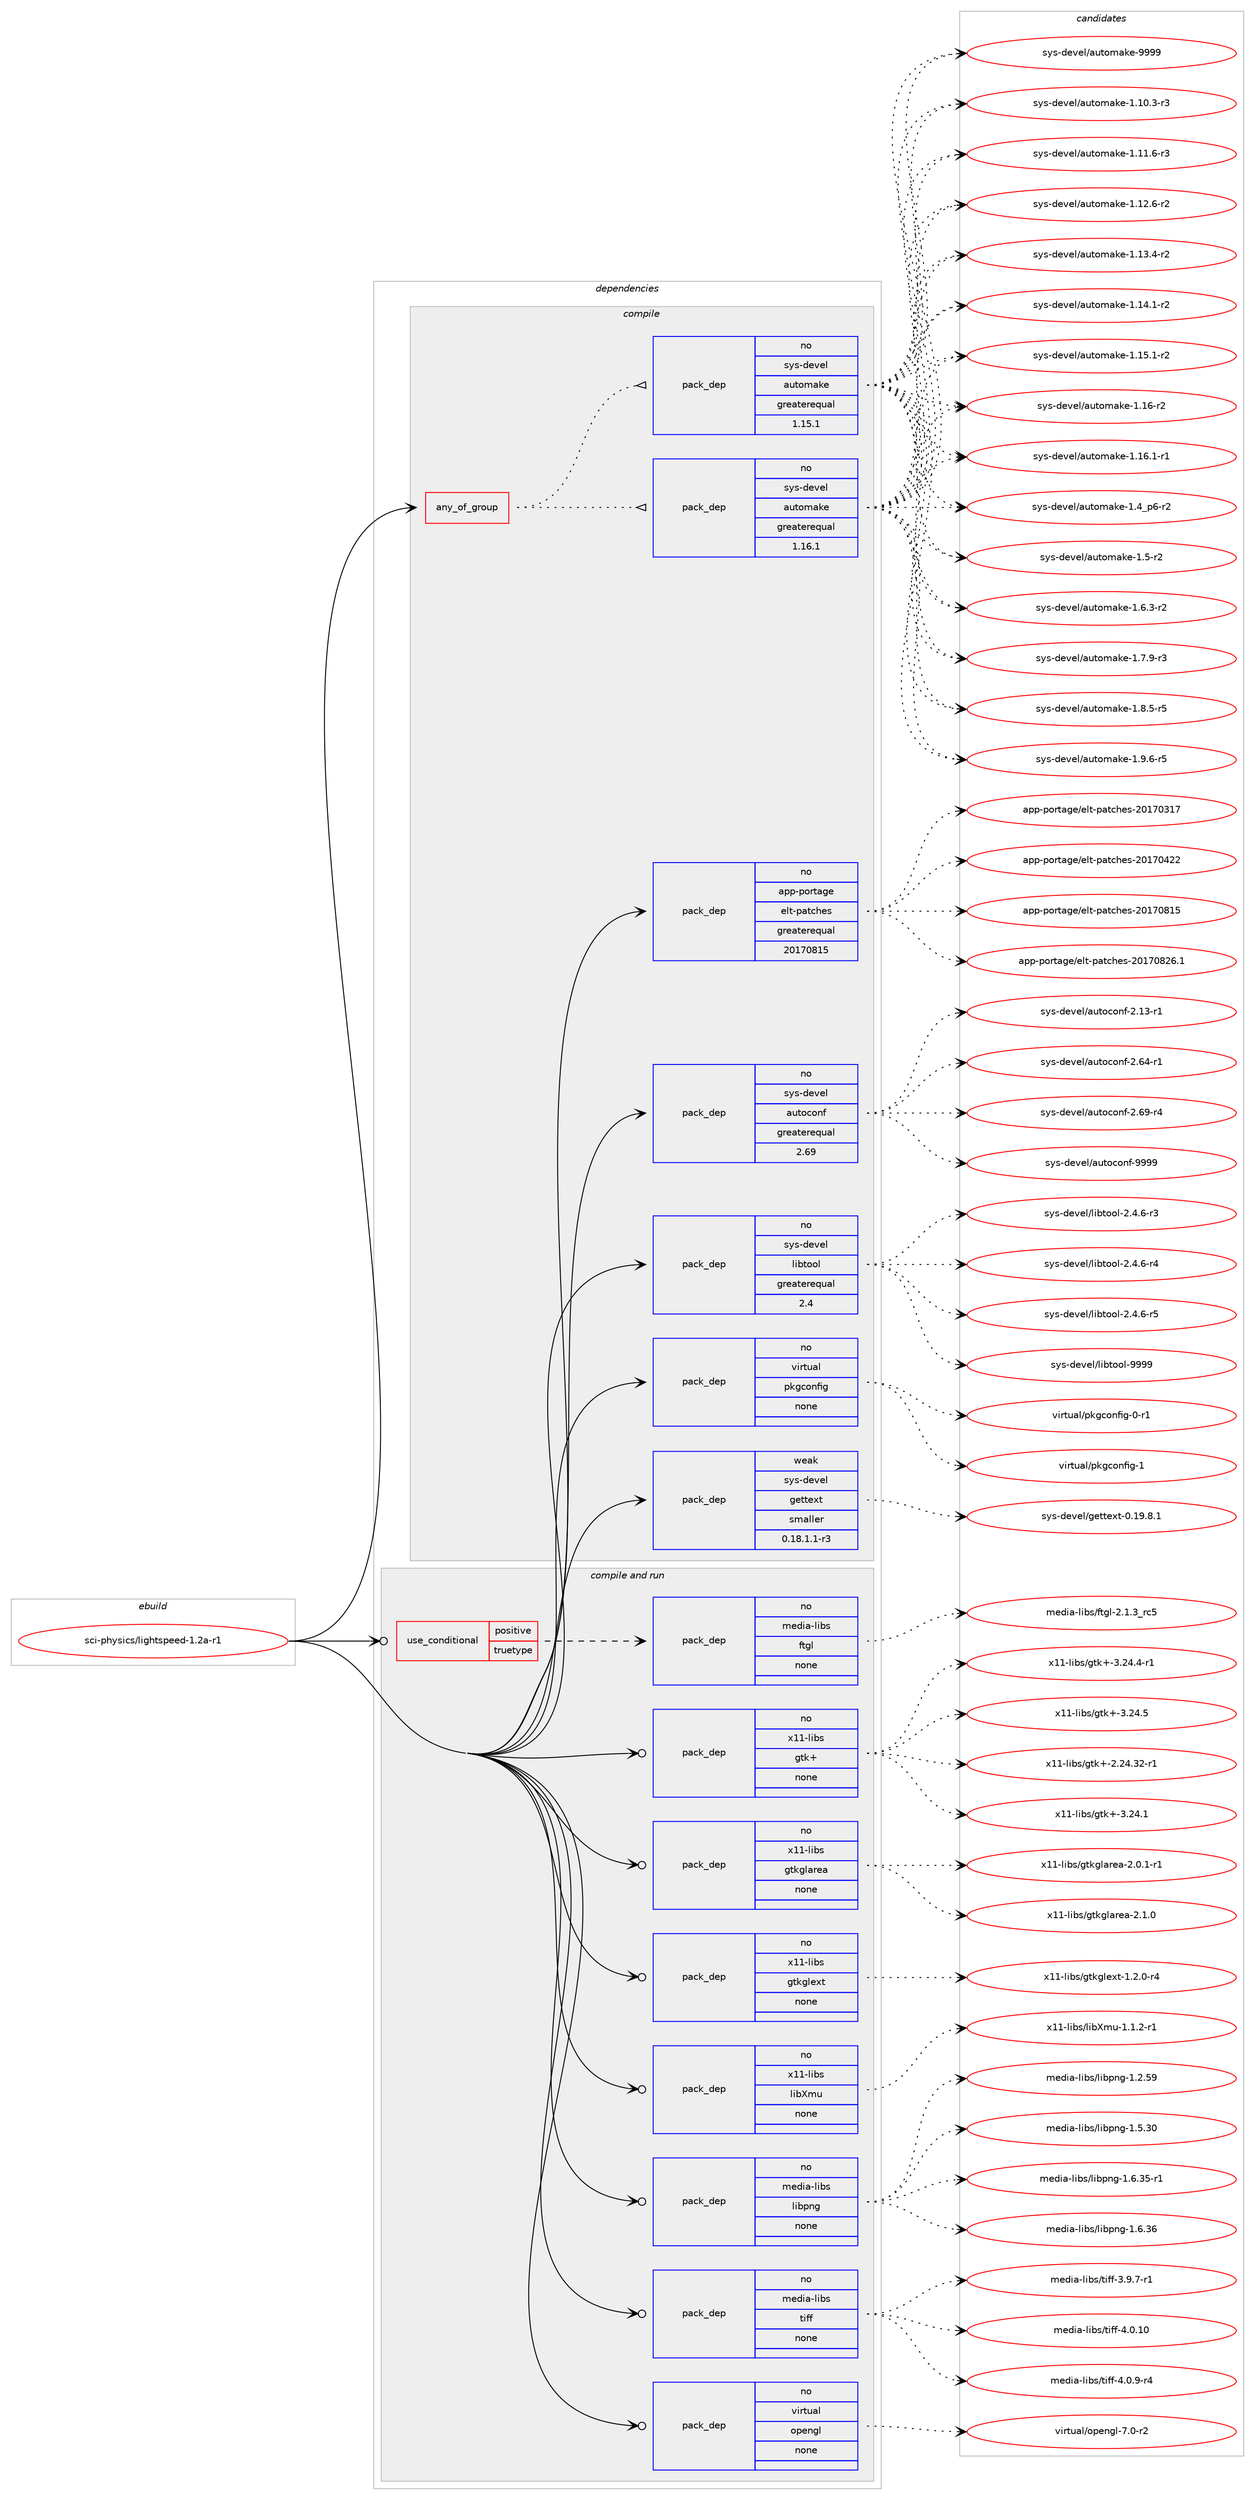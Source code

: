 digraph prolog {

# *************
# Graph options
# *************

newrank=true;
concentrate=true;
compound=true;
graph [rankdir=LR,fontname=Helvetica,fontsize=10,ranksep=1.5];#, ranksep=2.5, nodesep=0.2];
edge  [arrowhead=vee];
node  [fontname=Helvetica,fontsize=10];

# **********
# The ebuild
# **********

subgraph cluster_leftcol {
color=gray;
rank=same;
label=<<i>ebuild</i>>;
id [label="sci-physics/lightspeed-1.2a-r1", color=red, width=4, href="../sci-physics/lightspeed-1.2a-r1.svg"];
}

# ****************
# The dependencies
# ****************

subgraph cluster_midcol {
color=gray;
label=<<i>dependencies</i>>;
subgraph cluster_compile {
fillcolor="#eeeeee";
style=filled;
label=<<i>compile</i>>;
subgraph any27030 {
dependency1700782 [label=<<TABLE BORDER="0" CELLBORDER="1" CELLSPACING="0" CELLPADDING="4"><TR><TD CELLPADDING="10">any_of_group</TD></TR></TABLE>>, shape=none, color=red];subgraph pack1217771 {
dependency1700783 [label=<<TABLE BORDER="0" CELLBORDER="1" CELLSPACING="0" CELLPADDING="4" WIDTH="220"><TR><TD ROWSPAN="6" CELLPADDING="30">pack_dep</TD></TR><TR><TD WIDTH="110">no</TD></TR><TR><TD>sys-devel</TD></TR><TR><TD>automake</TD></TR><TR><TD>greaterequal</TD></TR><TR><TD>1.16.1</TD></TR></TABLE>>, shape=none, color=blue];
}
dependency1700782:e -> dependency1700783:w [weight=20,style="dotted",arrowhead="oinv"];
subgraph pack1217772 {
dependency1700784 [label=<<TABLE BORDER="0" CELLBORDER="1" CELLSPACING="0" CELLPADDING="4" WIDTH="220"><TR><TD ROWSPAN="6" CELLPADDING="30">pack_dep</TD></TR><TR><TD WIDTH="110">no</TD></TR><TR><TD>sys-devel</TD></TR><TR><TD>automake</TD></TR><TR><TD>greaterequal</TD></TR><TR><TD>1.15.1</TD></TR></TABLE>>, shape=none, color=blue];
}
dependency1700782:e -> dependency1700784:w [weight=20,style="dotted",arrowhead="oinv"];
}
id:e -> dependency1700782:w [weight=20,style="solid",arrowhead="vee"];
subgraph pack1217773 {
dependency1700785 [label=<<TABLE BORDER="0" CELLBORDER="1" CELLSPACING="0" CELLPADDING="4" WIDTH="220"><TR><TD ROWSPAN="6" CELLPADDING="30">pack_dep</TD></TR><TR><TD WIDTH="110">no</TD></TR><TR><TD>app-portage</TD></TR><TR><TD>elt-patches</TD></TR><TR><TD>greaterequal</TD></TR><TR><TD>20170815</TD></TR></TABLE>>, shape=none, color=blue];
}
id:e -> dependency1700785:w [weight=20,style="solid",arrowhead="vee"];
subgraph pack1217774 {
dependency1700786 [label=<<TABLE BORDER="0" CELLBORDER="1" CELLSPACING="0" CELLPADDING="4" WIDTH="220"><TR><TD ROWSPAN="6" CELLPADDING="30">pack_dep</TD></TR><TR><TD WIDTH="110">no</TD></TR><TR><TD>sys-devel</TD></TR><TR><TD>autoconf</TD></TR><TR><TD>greaterequal</TD></TR><TR><TD>2.69</TD></TR></TABLE>>, shape=none, color=blue];
}
id:e -> dependency1700786:w [weight=20,style="solid",arrowhead="vee"];
subgraph pack1217775 {
dependency1700787 [label=<<TABLE BORDER="0" CELLBORDER="1" CELLSPACING="0" CELLPADDING="4" WIDTH="220"><TR><TD ROWSPAN="6" CELLPADDING="30">pack_dep</TD></TR><TR><TD WIDTH="110">no</TD></TR><TR><TD>sys-devel</TD></TR><TR><TD>libtool</TD></TR><TR><TD>greaterequal</TD></TR><TR><TD>2.4</TD></TR></TABLE>>, shape=none, color=blue];
}
id:e -> dependency1700787:w [weight=20,style="solid",arrowhead="vee"];
subgraph pack1217776 {
dependency1700788 [label=<<TABLE BORDER="0" CELLBORDER="1" CELLSPACING="0" CELLPADDING="4" WIDTH="220"><TR><TD ROWSPAN="6" CELLPADDING="30">pack_dep</TD></TR><TR><TD WIDTH="110">no</TD></TR><TR><TD>virtual</TD></TR><TR><TD>pkgconfig</TD></TR><TR><TD>none</TD></TR><TR><TD></TD></TR></TABLE>>, shape=none, color=blue];
}
id:e -> dependency1700788:w [weight=20,style="solid",arrowhead="vee"];
subgraph pack1217777 {
dependency1700789 [label=<<TABLE BORDER="0" CELLBORDER="1" CELLSPACING="0" CELLPADDING="4" WIDTH="220"><TR><TD ROWSPAN="6" CELLPADDING="30">pack_dep</TD></TR><TR><TD WIDTH="110">weak</TD></TR><TR><TD>sys-devel</TD></TR><TR><TD>gettext</TD></TR><TR><TD>smaller</TD></TR><TR><TD>0.18.1.1-r3</TD></TR></TABLE>>, shape=none, color=blue];
}
id:e -> dependency1700789:w [weight=20,style="solid",arrowhead="vee"];
}
subgraph cluster_compileandrun {
fillcolor="#eeeeee";
style=filled;
label=<<i>compile and run</i>>;
subgraph cond455129 {
dependency1700790 [label=<<TABLE BORDER="0" CELLBORDER="1" CELLSPACING="0" CELLPADDING="4"><TR><TD ROWSPAN="3" CELLPADDING="10">use_conditional</TD></TR><TR><TD>positive</TD></TR><TR><TD>truetype</TD></TR></TABLE>>, shape=none, color=red];
subgraph pack1217778 {
dependency1700791 [label=<<TABLE BORDER="0" CELLBORDER="1" CELLSPACING="0" CELLPADDING="4" WIDTH="220"><TR><TD ROWSPAN="6" CELLPADDING="30">pack_dep</TD></TR><TR><TD WIDTH="110">no</TD></TR><TR><TD>media-libs</TD></TR><TR><TD>ftgl</TD></TR><TR><TD>none</TD></TR><TR><TD></TD></TR></TABLE>>, shape=none, color=blue];
}
dependency1700790:e -> dependency1700791:w [weight=20,style="dashed",arrowhead="vee"];
}
id:e -> dependency1700790:w [weight=20,style="solid",arrowhead="odotvee"];
subgraph pack1217779 {
dependency1700792 [label=<<TABLE BORDER="0" CELLBORDER="1" CELLSPACING="0" CELLPADDING="4" WIDTH="220"><TR><TD ROWSPAN="6" CELLPADDING="30">pack_dep</TD></TR><TR><TD WIDTH="110">no</TD></TR><TR><TD>media-libs</TD></TR><TR><TD>libpng</TD></TR><TR><TD>none</TD></TR><TR><TD></TD></TR></TABLE>>, shape=none, color=blue];
}
id:e -> dependency1700792:w [weight=20,style="solid",arrowhead="odotvee"];
subgraph pack1217780 {
dependency1700793 [label=<<TABLE BORDER="0" CELLBORDER="1" CELLSPACING="0" CELLPADDING="4" WIDTH="220"><TR><TD ROWSPAN="6" CELLPADDING="30">pack_dep</TD></TR><TR><TD WIDTH="110">no</TD></TR><TR><TD>media-libs</TD></TR><TR><TD>tiff</TD></TR><TR><TD>none</TD></TR><TR><TD></TD></TR></TABLE>>, shape=none, color=blue];
}
id:e -> dependency1700793:w [weight=20,style="solid",arrowhead="odotvee"];
subgraph pack1217781 {
dependency1700794 [label=<<TABLE BORDER="0" CELLBORDER="1" CELLSPACING="0" CELLPADDING="4" WIDTH="220"><TR><TD ROWSPAN="6" CELLPADDING="30">pack_dep</TD></TR><TR><TD WIDTH="110">no</TD></TR><TR><TD>virtual</TD></TR><TR><TD>opengl</TD></TR><TR><TD>none</TD></TR><TR><TD></TD></TR></TABLE>>, shape=none, color=blue];
}
id:e -> dependency1700794:w [weight=20,style="solid",arrowhead="odotvee"];
subgraph pack1217782 {
dependency1700795 [label=<<TABLE BORDER="0" CELLBORDER="1" CELLSPACING="0" CELLPADDING="4" WIDTH="220"><TR><TD ROWSPAN="6" CELLPADDING="30">pack_dep</TD></TR><TR><TD WIDTH="110">no</TD></TR><TR><TD>x11-libs</TD></TR><TR><TD>gtk+</TD></TR><TR><TD>none</TD></TR><TR><TD></TD></TR></TABLE>>, shape=none, color=blue];
}
id:e -> dependency1700795:w [weight=20,style="solid",arrowhead="odotvee"];
subgraph pack1217783 {
dependency1700796 [label=<<TABLE BORDER="0" CELLBORDER="1" CELLSPACING="0" CELLPADDING="4" WIDTH="220"><TR><TD ROWSPAN="6" CELLPADDING="30">pack_dep</TD></TR><TR><TD WIDTH="110">no</TD></TR><TR><TD>x11-libs</TD></TR><TR><TD>gtkglarea</TD></TR><TR><TD>none</TD></TR><TR><TD></TD></TR></TABLE>>, shape=none, color=blue];
}
id:e -> dependency1700796:w [weight=20,style="solid",arrowhead="odotvee"];
subgraph pack1217784 {
dependency1700797 [label=<<TABLE BORDER="0" CELLBORDER="1" CELLSPACING="0" CELLPADDING="4" WIDTH="220"><TR><TD ROWSPAN="6" CELLPADDING="30">pack_dep</TD></TR><TR><TD WIDTH="110">no</TD></TR><TR><TD>x11-libs</TD></TR><TR><TD>gtkglext</TD></TR><TR><TD>none</TD></TR><TR><TD></TD></TR></TABLE>>, shape=none, color=blue];
}
id:e -> dependency1700797:w [weight=20,style="solid",arrowhead="odotvee"];
subgraph pack1217785 {
dependency1700798 [label=<<TABLE BORDER="0" CELLBORDER="1" CELLSPACING="0" CELLPADDING="4" WIDTH="220"><TR><TD ROWSPAN="6" CELLPADDING="30">pack_dep</TD></TR><TR><TD WIDTH="110">no</TD></TR><TR><TD>x11-libs</TD></TR><TR><TD>libXmu</TD></TR><TR><TD>none</TD></TR><TR><TD></TD></TR></TABLE>>, shape=none, color=blue];
}
id:e -> dependency1700798:w [weight=20,style="solid",arrowhead="odotvee"];
}
subgraph cluster_run {
fillcolor="#eeeeee";
style=filled;
label=<<i>run</i>>;
}
}

# **************
# The candidates
# **************

subgraph cluster_choices {
rank=same;
color=gray;
label=<<i>candidates</i>>;

subgraph choice1217771 {
color=black;
nodesep=1;
choice11512111545100101118101108479711711611110997107101454946494846514511451 [label="sys-devel/automake-1.10.3-r3", color=red, width=4,href="../sys-devel/automake-1.10.3-r3.svg"];
choice11512111545100101118101108479711711611110997107101454946494946544511451 [label="sys-devel/automake-1.11.6-r3", color=red, width=4,href="../sys-devel/automake-1.11.6-r3.svg"];
choice11512111545100101118101108479711711611110997107101454946495046544511450 [label="sys-devel/automake-1.12.6-r2", color=red, width=4,href="../sys-devel/automake-1.12.6-r2.svg"];
choice11512111545100101118101108479711711611110997107101454946495146524511450 [label="sys-devel/automake-1.13.4-r2", color=red, width=4,href="../sys-devel/automake-1.13.4-r2.svg"];
choice11512111545100101118101108479711711611110997107101454946495246494511450 [label="sys-devel/automake-1.14.1-r2", color=red, width=4,href="../sys-devel/automake-1.14.1-r2.svg"];
choice11512111545100101118101108479711711611110997107101454946495346494511450 [label="sys-devel/automake-1.15.1-r2", color=red, width=4,href="../sys-devel/automake-1.15.1-r2.svg"];
choice1151211154510010111810110847971171161111099710710145494649544511450 [label="sys-devel/automake-1.16-r2", color=red, width=4,href="../sys-devel/automake-1.16-r2.svg"];
choice11512111545100101118101108479711711611110997107101454946495446494511449 [label="sys-devel/automake-1.16.1-r1", color=red, width=4,href="../sys-devel/automake-1.16.1-r1.svg"];
choice115121115451001011181011084797117116111109971071014549465295112544511450 [label="sys-devel/automake-1.4_p6-r2", color=red, width=4,href="../sys-devel/automake-1.4_p6-r2.svg"];
choice11512111545100101118101108479711711611110997107101454946534511450 [label="sys-devel/automake-1.5-r2", color=red, width=4,href="../sys-devel/automake-1.5-r2.svg"];
choice115121115451001011181011084797117116111109971071014549465446514511450 [label="sys-devel/automake-1.6.3-r2", color=red, width=4,href="../sys-devel/automake-1.6.3-r2.svg"];
choice115121115451001011181011084797117116111109971071014549465546574511451 [label="sys-devel/automake-1.7.9-r3", color=red, width=4,href="../sys-devel/automake-1.7.9-r3.svg"];
choice115121115451001011181011084797117116111109971071014549465646534511453 [label="sys-devel/automake-1.8.5-r5", color=red, width=4,href="../sys-devel/automake-1.8.5-r5.svg"];
choice115121115451001011181011084797117116111109971071014549465746544511453 [label="sys-devel/automake-1.9.6-r5", color=red, width=4,href="../sys-devel/automake-1.9.6-r5.svg"];
choice115121115451001011181011084797117116111109971071014557575757 [label="sys-devel/automake-9999", color=red, width=4,href="../sys-devel/automake-9999.svg"];
dependency1700783:e -> choice11512111545100101118101108479711711611110997107101454946494846514511451:w [style=dotted,weight="100"];
dependency1700783:e -> choice11512111545100101118101108479711711611110997107101454946494946544511451:w [style=dotted,weight="100"];
dependency1700783:e -> choice11512111545100101118101108479711711611110997107101454946495046544511450:w [style=dotted,weight="100"];
dependency1700783:e -> choice11512111545100101118101108479711711611110997107101454946495146524511450:w [style=dotted,weight="100"];
dependency1700783:e -> choice11512111545100101118101108479711711611110997107101454946495246494511450:w [style=dotted,weight="100"];
dependency1700783:e -> choice11512111545100101118101108479711711611110997107101454946495346494511450:w [style=dotted,weight="100"];
dependency1700783:e -> choice1151211154510010111810110847971171161111099710710145494649544511450:w [style=dotted,weight="100"];
dependency1700783:e -> choice11512111545100101118101108479711711611110997107101454946495446494511449:w [style=dotted,weight="100"];
dependency1700783:e -> choice115121115451001011181011084797117116111109971071014549465295112544511450:w [style=dotted,weight="100"];
dependency1700783:e -> choice11512111545100101118101108479711711611110997107101454946534511450:w [style=dotted,weight="100"];
dependency1700783:e -> choice115121115451001011181011084797117116111109971071014549465446514511450:w [style=dotted,weight="100"];
dependency1700783:e -> choice115121115451001011181011084797117116111109971071014549465546574511451:w [style=dotted,weight="100"];
dependency1700783:e -> choice115121115451001011181011084797117116111109971071014549465646534511453:w [style=dotted,weight="100"];
dependency1700783:e -> choice115121115451001011181011084797117116111109971071014549465746544511453:w [style=dotted,weight="100"];
dependency1700783:e -> choice115121115451001011181011084797117116111109971071014557575757:w [style=dotted,weight="100"];
}
subgraph choice1217772 {
color=black;
nodesep=1;
choice11512111545100101118101108479711711611110997107101454946494846514511451 [label="sys-devel/automake-1.10.3-r3", color=red, width=4,href="../sys-devel/automake-1.10.3-r3.svg"];
choice11512111545100101118101108479711711611110997107101454946494946544511451 [label="sys-devel/automake-1.11.6-r3", color=red, width=4,href="../sys-devel/automake-1.11.6-r3.svg"];
choice11512111545100101118101108479711711611110997107101454946495046544511450 [label="sys-devel/automake-1.12.6-r2", color=red, width=4,href="../sys-devel/automake-1.12.6-r2.svg"];
choice11512111545100101118101108479711711611110997107101454946495146524511450 [label="sys-devel/automake-1.13.4-r2", color=red, width=4,href="../sys-devel/automake-1.13.4-r2.svg"];
choice11512111545100101118101108479711711611110997107101454946495246494511450 [label="sys-devel/automake-1.14.1-r2", color=red, width=4,href="../sys-devel/automake-1.14.1-r2.svg"];
choice11512111545100101118101108479711711611110997107101454946495346494511450 [label="sys-devel/automake-1.15.1-r2", color=red, width=4,href="../sys-devel/automake-1.15.1-r2.svg"];
choice1151211154510010111810110847971171161111099710710145494649544511450 [label="sys-devel/automake-1.16-r2", color=red, width=4,href="../sys-devel/automake-1.16-r2.svg"];
choice11512111545100101118101108479711711611110997107101454946495446494511449 [label="sys-devel/automake-1.16.1-r1", color=red, width=4,href="../sys-devel/automake-1.16.1-r1.svg"];
choice115121115451001011181011084797117116111109971071014549465295112544511450 [label="sys-devel/automake-1.4_p6-r2", color=red, width=4,href="../sys-devel/automake-1.4_p6-r2.svg"];
choice11512111545100101118101108479711711611110997107101454946534511450 [label="sys-devel/automake-1.5-r2", color=red, width=4,href="../sys-devel/automake-1.5-r2.svg"];
choice115121115451001011181011084797117116111109971071014549465446514511450 [label="sys-devel/automake-1.6.3-r2", color=red, width=4,href="../sys-devel/automake-1.6.3-r2.svg"];
choice115121115451001011181011084797117116111109971071014549465546574511451 [label="sys-devel/automake-1.7.9-r3", color=red, width=4,href="../sys-devel/automake-1.7.9-r3.svg"];
choice115121115451001011181011084797117116111109971071014549465646534511453 [label="sys-devel/automake-1.8.5-r5", color=red, width=4,href="../sys-devel/automake-1.8.5-r5.svg"];
choice115121115451001011181011084797117116111109971071014549465746544511453 [label="sys-devel/automake-1.9.6-r5", color=red, width=4,href="../sys-devel/automake-1.9.6-r5.svg"];
choice115121115451001011181011084797117116111109971071014557575757 [label="sys-devel/automake-9999", color=red, width=4,href="../sys-devel/automake-9999.svg"];
dependency1700784:e -> choice11512111545100101118101108479711711611110997107101454946494846514511451:w [style=dotted,weight="100"];
dependency1700784:e -> choice11512111545100101118101108479711711611110997107101454946494946544511451:w [style=dotted,weight="100"];
dependency1700784:e -> choice11512111545100101118101108479711711611110997107101454946495046544511450:w [style=dotted,weight="100"];
dependency1700784:e -> choice11512111545100101118101108479711711611110997107101454946495146524511450:w [style=dotted,weight="100"];
dependency1700784:e -> choice11512111545100101118101108479711711611110997107101454946495246494511450:w [style=dotted,weight="100"];
dependency1700784:e -> choice11512111545100101118101108479711711611110997107101454946495346494511450:w [style=dotted,weight="100"];
dependency1700784:e -> choice1151211154510010111810110847971171161111099710710145494649544511450:w [style=dotted,weight="100"];
dependency1700784:e -> choice11512111545100101118101108479711711611110997107101454946495446494511449:w [style=dotted,weight="100"];
dependency1700784:e -> choice115121115451001011181011084797117116111109971071014549465295112544511450:w [style=dotted,weight="100"];
dependency1700784:e -> choice11512111545100101118101108479711711611110997107101454946534511450:w [style=dotted,weight="100"];
dependency1700784:e -> choice115121115451001011181011084797117116111109971071014549465446514511450:w [style=dotted,weight="100"];
dependency1700784:e -> choice115121115451001011181011084797117116111109971071014549465546574511451:w [style=dotted,weight="100"];
dependency1700784:e -> choice115121115451001011181011084797117116111109971071014549465646534511453:w [style=dotted,weight="100"];
dependency1700784:e -> choice115121115451001011181011084797117116111109971071014549465746544511453:w [style=dotted,weight="100"];
dependency1700784:e -> choice115121115451001011181011084797117116111109971071014557575757:w [style=dotted,weight="100"];
}
subgraph choice1217773 {
color=black;
nodesep=1;
choice97112112451121111141169710310147101108116451129711699104101115455048495548514955 [label="app-portage/elt-patches-20170317", color=red, width=4,href="../app-portage/elt-patches-20170317.svg"];
choice97112112451121111141169710310147101108116451129711699104101115455048495548525050 [label="app-portage/elt-patches-20170422", color=red, width=4,href="../app-portage/elt-patches-20170422.svg"];
choice97112112451121111141169710310147101108116451129711699104101115455048495548564953 [label="app-portage/elt-patches-20170815", color=red, width=4,href="../app-portage/elt-patches-20170815.svg"];
choice971121124511211111411697103101471011081164511297116991041011154550484955485650544649 [label="app-portage/elt-patches-20170826.1", color=red, width=4,href="../app-portage/elt-patches-20170826.1.svg"];
dependency1700785:e -> choice97112112451121111141169710310147101108116451129711699104101115455048495548514955:w [style=dotted,weight="100"];
dependency1700785:e -> choice97112112451121111141169710310147101108116451129711699104101115455048495548525050:w [style=dotted,weight="100"];
dependency1700785:e -> choice97112112451121111141169710310147101108116451129711699104101115455048495548564953:w [style=dotted,weight="100"];
dependency1700785:e -> choice971121124511211111411697103101471011081164511297116991041011154550484955485650544649:w [style=dotted,weight="100"];
}
subgraph choice1217774 {
color=black;
nodesep=1;
choice1151211154510010111810110847971171161119911111010245504649514511449 [label="sys-devel/autoconf-2.13-r1", color=red, width=4,href="../sys-devel/autoconf-2.13-r1.svg"];
choice1151211154510010111810110847971171161119911111010245504654524511449 [label="sys-devel/autoconf-2.64-r1", color=red, width=4,href="../sys-devel/autoconf-2.64-r1.svg"];
choice1151211154510010111810110847971171161119911111010245504654574511452 [label="sys-devel/autoconf-2.69-r4", color=red, width=4,href="../sys-devel/autoconf-2.69-r4.svg"];
choice115121115451001011181011084797117116111991111101024557575757 [label="sys-devel/autoconf-9999", color=red, width=4,href="../sys-devel/autoconf-9999.svg"];
dependency1700786:e -> choice1151211154510010111810110847971171161119911111010245504649514511449:w [style=dotted,weight="100"];
dependency1700786:e -> choice1151211154510010111810110847971171161119911111010245504654524511449:w [style=dotted,weight="100"];
dependency1700786:e -> choice1151211154510010111810110847971171161119911111010245504654574511452:w [style=dotted,weight="100"];
dependency1700786:e -> choice115121115451001011181011084797117116111991111101024557575757:w [style=dotted,weight="100"];
}
subgraph choice1217775 {
color=black;
nodesep=1;
choice1151211154510010111810110847108105981161111111084550465246544511451 [label="sys-devel/libtool-2.4.6-r3", color=red, width=4,href="../sys-devel/libtool-2.4.6-r3.svg"];
choice1151211154510010111810110847108105981161111111084550465246544511452 [label="sys-devel/libtool-2.4.6-r4", color=red, width=4,href="../sys-devel/libtool-2.4.6-r4.svg"];
choice1151211154510010111810110847108105981161111111084550465246544511453 [label="sys-devel/libtool-2.4.6-r5", color=red, width=4,href="../sys-devel/libtool-2.4.6-r5.svg"];
choice1151211154510010111810110847108105981161111111084557575757 [label="sys-devel/libtool-9999", color=red, width=4,href="../sys-devel/libtool-9999.svg"];
dependency1700787:e -> choice1151211154510010111810110847108105981161111111084550465246544511451:w [style=dotted,weight="100"];
dependency1700787:e -> choice1151211154510010111810110847108105981161111111084550465246544511452:w [style=dotted,weight="100"];
dependency1700787:e -> choice1151211154510010111810110847108105981161111111084550465246544511453:w [style=dotted,weight="100"];
dependency1700787:e -> choice1151211154510010111810110847108105981161111111084557575757:w [style=dotted,weight="100"];
}
subgraph choice1217776 {
color=black;
nodesep=1;
choice11810511411611797108471121071039911111010210510345484511449 [label="virtual/pkgconfig-0-r1", color=red, width=4,href="../virtual/pkgconfig-0-r1.svg"];
choice1181051141161179710847112107103991111101021051034549 [label="virtual/pkgconfig-1", color=red, width=4,href="../virtual/pkgconfig-1.svg"];
dependency1700788:e -> choice11810511411611797108471121071039911111010210510345484511449:w [style=dotted,weight="100"];
dependency1700788:e -> choice1181051141161179710847112107103991111101021051034549:w [style=dotted,weight="100"];
}
subgraph choice1217777 {
color=black;
nodesep=1;
choice1151211154510010111810110847103101116116101120116454846495746564649 [label="sys-devel/gettext-0.19.8.1", color=red, width=4,href="../sys-devel/gettext-0.19.8.1.svg"];
dependency1700789:e -> choice1151211154510010111810110847103101116116101120116454846495746564649:w [style=dotted,weight="100"];
}
subgraph choice1217778 {
color=black;
nodesep=1;
choice10910110010597451081059811547102116103108455046494651951149953 [label="media-libs/ftgl-2.1.3_rc5", color=red, width=4,href="../media-libs/ftgl-2.1.3_rc5.svg"];
dependency1700791:e -> choice10910110010597451081059811547102116103108455046494651951149953:w [style=dotted,weight="100"];
}
subgraph choice1217779 {
color=black;
nodesep=1;
choice109101100105974510810598115471081059811211010345494650465357 [label="media-libs/libpng-1.2.59", color=red, width=4,href="../media-libs/libpng-1.2.59.svg"];
choice109101100105974510810598115471081059811211010345494653465148 [label="media-libs/libpng-1.5.30", color=red, width=4,href="../media-libs/libpng-1.5.30.svg"];
choice1091011001059745108105981154710810598112110103454946544651534511449 [label="media-libs/libpng-1.6.35-r1", color=red, width=4,href="../media-libs/libpng-1.6.35-r1.svg"];
choice109101100105974510810598115471081059811211010345494654465154 [label="media-libs/libpng-1.6.36", color=red, width=4,href="../media-libs/libpng-1.6.36.svg"];
dependency1700792:e -> choice109101100105974510810598115471081059811211010345494650465357:w [style=dotted,weight="100"];
dependency1700792:e -> choice109101100105974510810598115471081059811211010345494653465148:w [style=dotted,weight="100"];
dependency1700792:e -> choice1091011001059745108105981154710810598112110103454946544651534511449:w [style=dotted,weight="100"];
dependency1700792:e -> choice109101100105974510810598115471081059811211010345494654465154:w [style=dotted,weight="100"];
}
subgraph choice1217780 {
color=black;
nodesep=1;
choice109101100105974510810598115471161051021024551465746554511449 [label="media-libs/tiff-3.9.7-r1", color=red, width=4,href="../media-libs/tiff-3.9.7-r1.svg"];
choice1091011001059745108105981154711610510210245524648464948 [label="media-libs/tiff-4.0.10", color=red, width=4,href="../media-libs/tiff-4.0.10.svg"];
choice109101100105974510810598115471161051021024552464846574511452 [label="media-libs/tiff-4.0.9-r4", color=red, width=4,href="../media-libs/tiff-4.0.9-r4.svg"];
dependency1700793:e -> choice109101100105974510810598115471161051021024551465746554511449:w [style=dotted,weight="100"];
dependency1700793:e -> choice1091011001059745108105981154711610510210245524648464948:w [style=dotted,weight="100"];
dependency1700793:e -> choice109101100105974510810598115471161051021024552464846574511452:w [style=dotted,weight="100"];
}
subgraph choice1217781 {
color=black;
nodesep=1;
choice1181051141161179710847111112101110103108455546484511450 [label="virtual/opengl-7.0-r2", color=red, width=4,href="../virtual/opengl-7.0-r2.svg"];
dependency1700794:e -> choice1181051141161179710847111112101110103108455546484511450:w [style=dotted,weight="100"];
}
subgraph choice1217782 {
color=black;
nodesep=1;
choice12049494510810598115471031161074345504650524651504511449 [label="x11-libs/gtk+-2.24.32-r1", color=red, width=4,href="../x11-libs/gtk+-2.24.32-r1.svg"];
choice12049494510810598115471031161074345514650524649 [label="x11-libs/gtk+-3.24.1", color=red, width=4,href="../x11-libs/gtk+-3.24.1.svg"];
choice120494945108105981154710311610743455146505246524511449 [label="x11-libs/gtk+-3.24.4-r1", color=red, width=4,href="../x11-libs/gtk+-3.24.4-r1.svg"];
choice12049494510810598115471031161074345514650524653 [label="x11-libs/gtk+-3.24.5", color=red, width=4,href="../x11-libs/gtk+-3.24.5.svg"];
dependency1700795:e -> choice12049494510810598115471031161074345504650524651504511449:w [style=dotted,weight="100"];
dependency1700795:e -> choice12049494510810598115471031161074345514650524649:w [style=dotted,weight="100"];
dependency1700795:e -> choice120494945108105981154710311610743455146505246524511449:w [style=dotted,weight="100"];
dependency1700795:e -> choice12049494510810598115471031161074345514650524653:w [style=dotted,weight="100"];
}
subgraph choice1217783 {
color=black;
nodesep=1;
choice120494945108105981154710311610710310897114101974550464846494511449 [label="x11-libs/gtkglarea-2.0.1-r1", color=red, width=4,href="../x11-libs/gtkglarea-2.0.1-r1.svg"];
choice12049494510810598115471031161071031089711410197455046494648 [label="x11-libs/gtkglarea-2.1.0", color=red, width=4,href="../x11-libs/gtkglarea-2.1.0.svg"];
dependency1700796:e -> choice120494945108105981154710311610710310897114101974550464846494511449:w [style=dotted,weight="100"];
dependency1700796:e -> choice12049494510810598115471031161071031089711410197455046494648:w [style=dotted,weight="100"];
}
subgraph choice1217784 {
color=black;
nodesep=1;
choice12049494510810598115471031161071031081011201164549465046484511452 [label="x11-libs/gtkglext-1.2.0-r4", color=red, width=4,href="../x11-libs/gtkglext-1.2.0-r4.svg"];
dependency1700797:e -> choice12049494510810598115471031161071031081011201164549465046484511452:w [style=dotted,weight="100"];
}
subgraph choice1217785 {
color=black;
nodesep=1;
choice120494945108105981154710810598881091174549464946504511449 [label="x11-libs/libXmu-1.1.2-r1", color=red, width=4,href="../x11-libs/libXmu-1.1.2-r1.svg"];
dependency1700798:e -> choice120494945108105981154710810598881091174549464946504511449:w [style=dotted,weight="100"];
}
}

}
